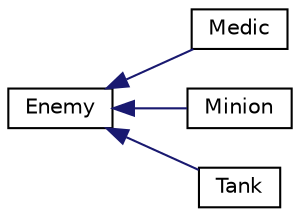 digraph "Graphical Class Hierarchy"
{
 // LATEX_PDF_SIZE
  edge [fontname="Helvetica",fontsize="10",labelfontname="Helvetica",labelfontsize="10"];
  node [fontname="Helvetica",fontsize="10",shape=record];
  rankdir="LR";
  Node0 [label="Enemy",height=0.2,width=0.4,color="black", fillcolor="white", style="filled",URL="$classEnemy.html",tooltip="Class for enemies that traverse in the game along the path. This is abstract class so Enemy can't be ..."];
  Node0 -> Node1 [dir="back",color="midnightblue",fontsize="10",style="solid",fontname="Helvetica"];
  Node1 [label="Medic",height=0.2,width=0.4,color="black", fillcolor="white", style="filled",URL="$classMedic.html",tooltip="Subclass of Enemy. Represents an enemy that can heal enemies around it."];
  Node0 -> Node2 [dir="back",color="midnightblue",fontsize="10",style="solid",fontname="Helvetica"];
  Node2 [label="Minion",height=0.2,width=0.4,color="black", fillcolor="white", style="filled",URL="$classMinion.html",tooltip="Subclass of Enemy. Represents a basic enemy."];
  Node0 -> Node3 [dir="back",color="midnightblue",fontsize="10",style="solid",fontname="Helvetica"];
  Node3 [label="Tank",height=0.2,width=0.4,color="black", fillcolor="white", style="filled",URL="$classTank.html",tooltip="Subclass of Enemy. Represents a durable enemy."];
}
